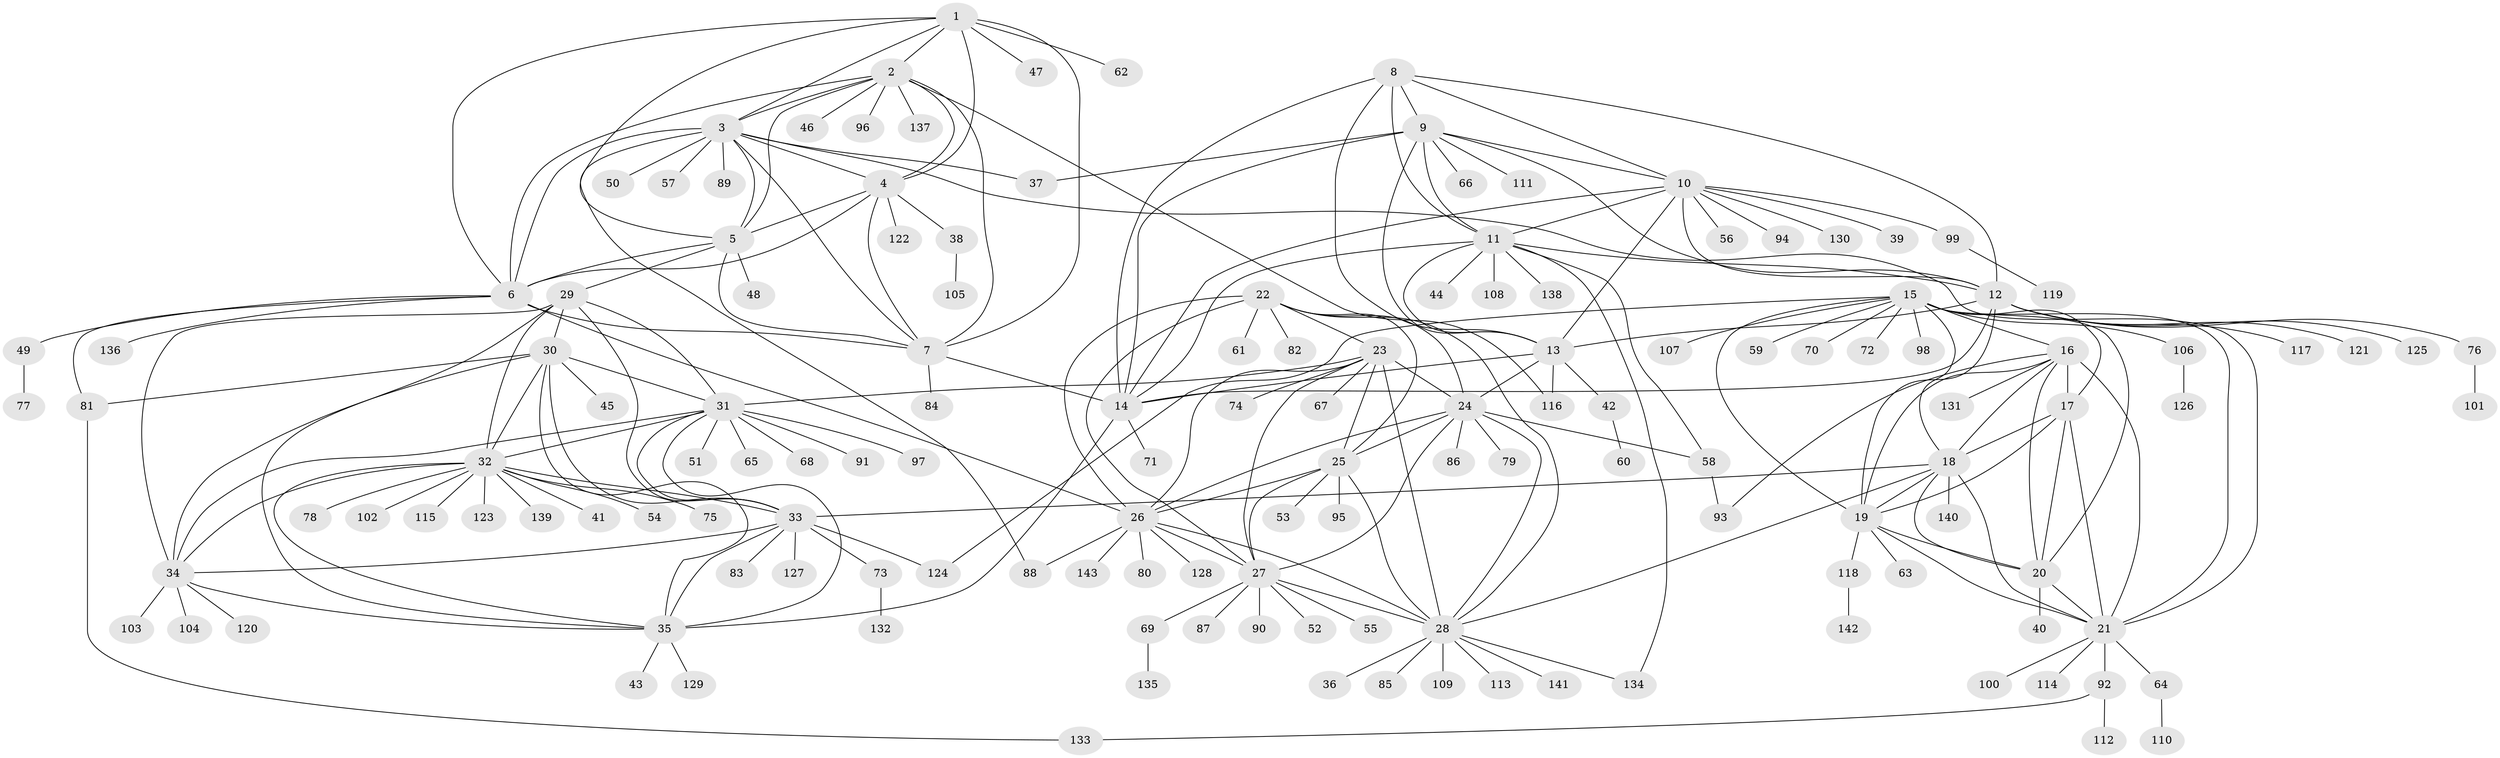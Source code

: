 // coarse degree distribution, {7: 0.0891089108910891, 9: 0.0594059405940594, 11: 0.0297029702970297, 5: 0.009900990099009901, 6: 0.04950495049504951, 12: 0.019801980198019802, 8: 0.039603960396039604, 10: 0.0297029702970297, 13: 0.009900990099009901, 1: 0.504950495049505, 2: 0.13861386138613863, 4: 0.009900990099009901, 3: 0.009900990099009901}
// Generated by graph-tools (version 1.1) at 2025/52/03/04/25 22:52:48]
// undirected, 143 vertices, 232 edges
graph export_dot {
  node [color=gray90,style=filled];
  1;
  2;
  3;
  4;
  5;
  6;
  7;
  8;
  9;
  10;
  11;
  12;
  13;
  14;
  15;
  16;
  17;
  18;
  19;
  20;
  21;
  22;
  23;
  24;
  25;
  26;
  27;
  28;
  29;
  30;
  31;
  32;
  33;
  34;
  35;
  36;
  37;
  38;
  39;
  40;
  41;
  42;
  43;
  44;
  45;
  46;
  47;
  48;
  49;
  50;
  51;
  52;
  53;
  54;
  55;
  56;
  57;
  58;
  59;
  60;
  61;
  62;
  63;
  64;
  65;
  66;
  67;
  68;
  69;
  70;
  71;
  72;
  73;
  74;
  75;
  76;
  77;
  78;
  79;
  80;
  81;
  82;
  83;
  84;
  85;
  86;
  87;
  88;
  89;
  90;
  91;
  92;
  93;
  94;
  95;
  96;
  97;
  98;
  99;
  100;
  101;
  102;
  103;
  104;
  105;
  106;
  107;
  108;
  109;
  110;
  111;
  112;
  113;
  114;
  115;
  116;
  117;
  118;
  119;
  120;
  121;
  122;
  123;
  124;
  125;
  126;
  127;
  128;
  129;
  130;
  131;
  132;
  133;
  134;
  135;
  136;
  137;
  138;
  139;
  140;
  141;
  142;
  143;
  1 -- 2;
  1 -- 3;
  1 -- 4;
  1 -- 5;
  1 -- 6;
  1 -- 7;
  1 -- 47;
  1 -- 62;
  2 -- 3;
  2 -- 4;
  2 -- 5;
  2 -- 6;
  2 -- 7;
  2 -- 46;
  2 -- 96;
  2 -- 116;
  2 -- 137;
  3 -- 4;
  3 -- 5;
  3 -- 6;
  3 -- 7;
  3 -- 21;
  3 -- 37;
  3 -- 50;
  3 -- 57;
  3 -- 88;
  3 -- 89;
  4 -- 5;
  4 -- 6;
  4 -- 7;
  4 -- 38;
  4 -- 122;
  5 -- 6;
  5 -- 7;
  5 -- 29;
  5 -- 48;
  6 -- 7;
  6 -- 26;
  6 -- 49;
  6 -- 81;
  6 -- 136;
  7 -- 14;
  7 -- 84;
  8 -- 9;
  8 -- 10;
  8 -- 11;
  8 -- 12;
  8 -- 13;
  8 -- 14;
  9 -- 10;
  9 -- 11;
  9 -- 12;
  9 -- 13;
  9 -- 14;
  9 -- 37;
  9 -- 66;
  9 -- 111;
  10 -- 11;
  10 -- 12;
  10 -- 13;
  10 -- 14;
  10 -- 39;
  10 -- 56;
  10 -- 94;
  10 -- 99;
  10 -- 130;
  11 -- 12;
  11 -- 13;
  11 -- 14;
  11 -- 44;
  11 -- 58;
  11 -- 108;
  11 -- 134;
  11 -- 138;
  12 -- 13;
  12 -- 14;
  12 -- 19;
  12 -- 76;
  12 -- 117;
  12 -- 121;
  12 -- 125;
  13 -- 14;
  13 -- 24;
  13 -- 42;
  13 -- 116;
  14 -- 35;
  14 -- 71;
  15 -- 16;
  15 -- 17;
  15 -- 18;
  15 -- 19;
  15 -- 20;
  15 -- 21;
  15 -- 59;
  15 -- 70;
  15 -- 72;
  15 -- 98;
  15 -- 106;
  15 -- 107;
  15 -- 124;
  16 -- 17;
  16 -- 18;
  16 -- 19;
  16 -- 20;
  16 -- 21;
  16 -- 93;
  16 -- 131;
  17 -- 18;
  17 -- 19;
  17 -- 20;
  17 -- 21;
  18 -- 19;
  18 -- 20;
  18 -- 21;
  18 -- 28;
  18 -- 33;
  18 -- 140;
  19 -- 20;
  19 -- 21;
  19 -- 63;
  19 -- 118;
  20 -- 21;
  20 -- 40;
  21 -- 64;
  21 -- 92;
  21 -- 100;
  21 -- 114;
  22 -- 23;
  22 -- 24;
  22 -- 25;
  22 -- 26;
  22 -- 27;
  22 -- 28;
  22 -- 61;
  22 -- 82;
  23 -- 24;
  23 -- 25;
  23 -- 26;
  23 -- 27;
  23 -- 28;
  23 -- 31;
  23 -- 67;
  23 -- 74;
  24 -- 25;
  24 -- 26;
  24 -- 27;
  24 -- 28;
  24 -- 58;
  24 -- 79;
  24 -- 86;
  25 -- 26;
  25 -- 27;
  25 -- 28;
  25 -- 53;
  25 -- 95;
  26 -- 27;
  26 -- 28;
  26 -- 80;
  26 -- 88;
  26 -- 128;
  26 -- 143;
  27 -- 28;
  27 -- 52;
  27 -- 55;
  27 -- 69;
  27 -- 87;
  27 -- 90;
  28 -- 36;
  28 -- 85;
  28 -- 109;
  28 -- 113;
  28 -- 134;
  28 -- 141;
  29 -- 30;
  29 -- 31;
  29 -- 32;
  29 -- 33;
  29 -- 34;
  29 -- 35;
  30 -- 31;
  30 -- 32;
  30 -- 33;
  30 -- 34;
  30 -- 35;
  30 -- 45;
  30 -- 81;
  31 -- 32;
  31 -- 33;
  31 -- 34;
  31 -- 35;
  31 -- 51;
  31 -- 65;
  31 -- 68;
  31 -- 91;
  31 -- 97;
  32 -- 33;
  32 -- 34;
  32 -- 35;
  32 -- 41;
  32 -- 54;
  32 -- 75;
  32 -- 78;
  32 -- 102;
  32 -- 115;
  32 -- 123;
  32 -- 139;
  33 -- 34;
  33 -- 35;
  33 -- 73;
  33 -- 83;
  33 -- 124;
  33 -- 127;
  34 -- 35;
  34 -- 103;
  34 -- 104;
  34 -- 120;
  35 -- 43;
  35 -- 129;
  38 -- 105;
  42 -- 60;
  49 -- 77;
  58 -- 93;
  64 -- 110;
  69 -- 135;
  73 -- 132;
  76 -- 101;
  81 -- 133;
  92 -- 112;
  92 -- 133;
  99 -- 119;
  106 -- 126;
  118 -- 142;
}
